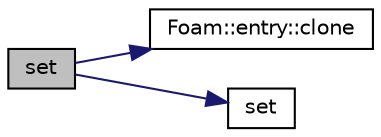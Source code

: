 digraph "set"
{
  bgcolor="transparent";
  edge [fontname="Helvetica",fontsize="10",labelfontname="Helvetica",labelfontsize="10"];
  node [fontname="Helvetica",fontsize="10",shape=record];
  rankdir="LR";
  Node1 [label="set",height=0.2,width=0.4,color="black", fillcolor="grey75", style="filled" fontcolor="black"];
  Node1 -> Node2 [color="midnightblue",fontsize="10",style="solid",fontname="Helvetica"];
  Node2 [label="Foam::entry::clone",height=0.2,width=0.4,color="black",URL="$classFoam_1_1entry.html#ad63ec96d7c9dad69a12b0a7633dc07c1",tooltip="Construct on freestore as copy with reference to the. "];
  Node1 -> Node3 [color="midnightblue",fontsize="10",style="solid",fontname="Helvetica"];
  Node3 [label="set",height=0.2,width=0.4,color="black",URL="$foamToVTK_2convertVolumeFields_8H.html#a9501f0803dc8f7696580ce88cb134264"];
}

